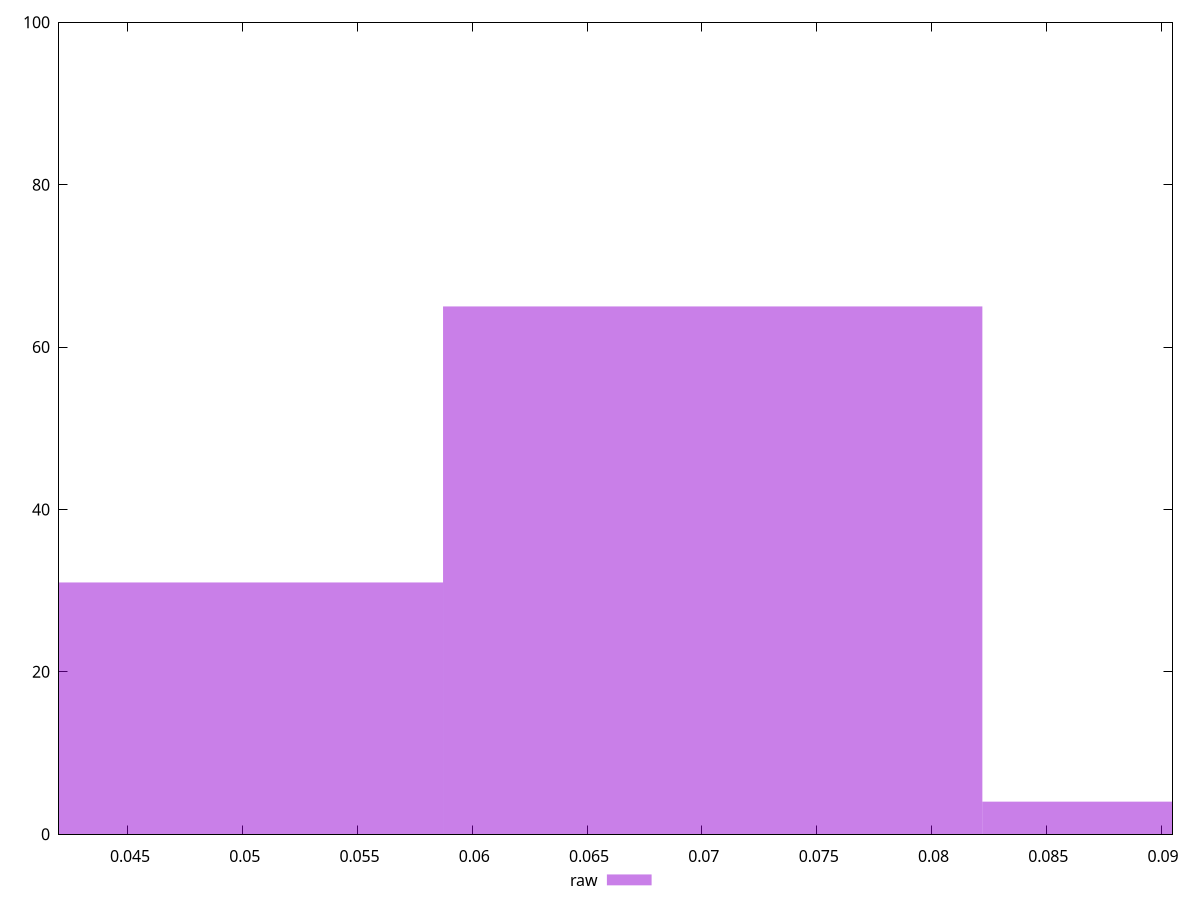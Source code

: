 reset

$raw <<EOF
0.07047285696885301 65
0.04698190464590201 31
0.09396380929180402 4
EOF

set key outside below
set boxwidth 0.023490952322951005
set xrange [0.041999999999999996:0.09050000000000001]
set yrange [0:100]
set style fill transparent solid 0.5 noborder
set terminal svg size 640, 490 enhanced background rgb 'white'
set output "report_00007_2020-12-11T15:55:29.892Z/network-rtt/samples/pages+cached+noexternal+nofonts+nosvg+noimg/raw/histogram.svg"

plot $raw title "raw" with boxes

reset
